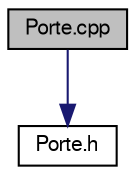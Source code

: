 digraph "Porte.cpp"
{
 // LATEX_PDF_SIZE
  edge [fontname="FreeSans",fontsize="10",labelfontname="FreeSans",labelfontsize="10"];
  node [fontname="FreeSans",fontsize="10",shape=record];
  Node1 [label="Porte.cpp",height=0.2,width=0.4,color="black", fillcolor="grey75", style="filled", fontcolor="black",tooltip="Ce fichier contient une implantation des méthodes de la classe Porte."];
  Node1 -> Node2 [color="midnightblue",fontsize="10",style="solid",fontname="FreeSans"];
  Node2 [label="Porte.h",height=0.2,width=0.4,color="black", fillcolor="white", style="filled",URL="$_porte_8h.html",tooltip="Ce fichier contient l'interface d'une porte."];
}
